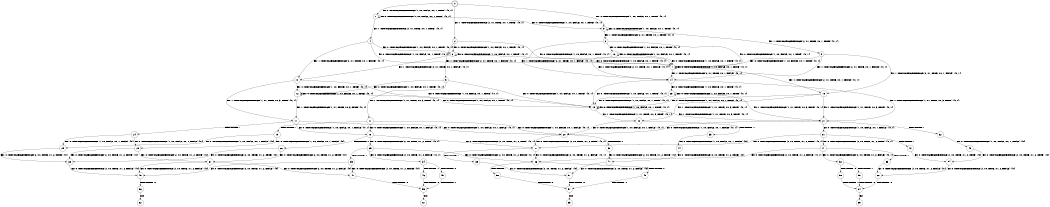 digraph BCG {
size = "7, 10.5";
center = TRUE;
node [shape = circle];
0 [peripheries = 2];
0 -> 1 [label = "EX !0 !ATOMIC_EXCH_BRANCH (1, +0, FALSE, +0, 1, TRUE) !{0, 1}"];
0 -> 2 [label = "EX !1 !ATOMIC_EXCH_BRANCH (2, +1, TRUE, +0, 1, TRUE) !{0, 1}"];
0 -> 3 [label = "EX !0 !ATOMIC_EXCH_BRANCH (1, +0, FALSE, +0, 1, TRUE) !{0, 1}"];
1 -> 1 [label = "EX !0 !ATOMIC_EXCH_BRANCH (1, +0, FALSE, +0, 1, TRUE) !{0, 1}"];
1 -> 4 [label = "EX !1 !ATOMIC_EXCH_BRANCH (2, +1, TRUE, +0, 1, TRUE) !{0, 1}"];
1 -> 3 [label = "EX !0 !ATOMIC_EXCH_BRANCH (1, +0, FALSE, +0, 1, TRUE) !{0, 1}"];
2 -> 5 [label = "EX !1 !ATOMIC_EXCH_BRANCH (2, +1, TRUE, +0, 1, FALSE) !{0, 1}"];
2 -> 6 [label = "EX !0 !ATOMIC_EXCH_BRANCH (1, +0, FALSE, +0, 1, TRUE) !{0, 1}"];
2 -> 7 [label = "EX !0 !ATOMIC_EXCH_BRANCH (1, +0, FALSE, +0, 1, TRUE) !{0, 1}"];
3 -> 8 [label = "EX !1 !ATOMIC_EXCH_BRANCH (2, +1, TRUE, +0, 1, TRUE) !{0, 1}"];
3 -> 3 [label = "EX !0 !ATOMIC_EXCH_BRANCH (1, +0, FALSE, +0, 1, TRUE) !{0, 1}"];
3 -> 9 [label = "EX !1 !ATOMIC_EXCH_BRANCH (2, +1, TRUE, +0, 1, TRUE) !{0, 1}"];
4 -> 6 [label = "EX !0 !ATOMIC_EXCH_BRANCH (1, +0, FALSE, +0, 1, TRUE) !{0, 1}"];
4 -> 10 [label = "EX !1 !ATOMIC_EXCH_BRANCH (2, +1, TRUE, +0, 1, FALSE) !{0, 1}"];
4 -> 7 [label = "EX !0 !ATOMIC_EXCH_BRANCH (1, +0, FALSE, +0, 1, TRUE) !{0, 1}"];
5 -> 11 [label = "EX !1 !ATOMIC_EXCH_BRANCH (1, +1, TRUE, +0, 3, TRUE) !{0, 1}"];
5 -> 12 [label = "EX !0 !ATOMIC_EXCH_BRANCH (1, +0, FALSE, +0, 1, TRUE) !{0, 1}"];
5 -> 13 [label = "EX !0 !ATOMIC_EXCH_BRANCH (1, +0, FALSE, +0, 1, TRUE) !{0, 1}"];
6 -> 6 [label = "EX !0 !ATOMIC_EXCH_BRANCH (1, +0, FALSE, +0, 1, TRUE) !{0, 1}"];
6 -> 10 [label = "EX !1 !ATOMIC_EXCH_BRANCH (2, +1, TRUE, +0, 1, FALSE) !{0, 1}"];
6 -> 7 [label = "EX !0 !ATOMIC_EXCH_BRANCH (1, +0, FALSE, +0, 1, TRUE) !{0, 1}"];
7 -> 14 [label = "EX !1 !ATOMIC_EXCH_BRANCH (2, +1, TRUE, +0, 1, FALSE) !{0, 1}"];
7 -> 7 [label = "EX !0 !ATOMIC_EXCH_BRANCH (1, +0, FALSE, +0, 1, TRUE) !{0, 1}"];
7 -> 15 [label = "EX !1 !ATOMIC_EXCH_BRANCH (2, +1, TRUE, +0, 1, FALSE) !{0, 1}"];
8 -> 16 [label = "EX !0 !ATOMIC_EXCH_BRANCH (1, +0, FALSE, +0, 1, TRUE) !{0, 1}"];
8 -> 14 [label = "EX !1 !ATOMIC_EXCH_BRANCH (2, +1, TRUE, +0, 1, FALSE) !{0, 1}"];
8 -> 7 [label = "EX !0 !ATOMIC_EXCH_BRANCH (1, +0, FALSE, +0, 1, TRUE) !{0, 1}"];
9 -> 14 [label = "EX !1 !ATOMIC_EXCH_BRANCH (2, +1, TRUE, +0, 1, FALSE) !{0, 1}"];
9 -> 7 [label = "EX !0 !ATOMIC_EXCH_BRANCH (1, +0, FALSE, +0, 1, TRUE) !{0, 1}"];
9 -> 15 [label = "EX !1 !ATOMIC_EXCH_BRANCH (2, +1, TRUE, +0, 1, FALSE) !{0, 1}"];
10 -> 12 [label = "EX !0 !ATOMIC_EXCH_BRANCH (1, +0, FALSE, +0, 1, TRUE) !{0, 1}"];
10 -> 17 [label = "EX !1 !ATOMIC_EXCH_BRANCH (1, +1, TRUE, +0, 3, TRUE) !{0, 1}"];
10 -> 13 [label = "EX !0 !ATOMIC_EXCH_BRANCH (1, +0, FALSE, +0, 1, TRUE) !{0, 1}"];
11 -> 18 [label = "EX !0 !ATOMIC_EXCH_BRANCH (1, +0, FALSE, +0, 1, FALSE) !{0, 1}"];
11 -> 19 [label = "TERMINATE !1"];
11 -> 20 [label = "EX !0 !ATOMIC_EXCH_BRANCH (1, +0, FALSE, +0, 1, FALSE) !{0, 1}"];
12 -> 12 [label = "EX !0 !ATOMIC_EXCH_BRANCH (1, +0, FALSE, +0, 1, TRUE) !{0, 1}"];
12 -> 17 [label = "EX !1 !ATOMIC_EXCH_BRANCH (1, +1, TRUE, +0, 3, TRUE) !{0, 1}"];
12 -> 13 [label = "EX !0 !ATOMIC_EXCH_BRANCH (1, +0, FALSE, +0, 1, TRUE) !{0, 1}"];
13 -> 21 [label = "EX !1 !ATOMIC_EXCH_BRANCH (1, +1, TRUE, +0, 3, TRUE) !{0, 1}"];
13 -> 13 [label = "EX !0 !ATOMIC_EXCH_BRANCH (1, +0, FALSE, +0, 1, TRUE) !{0, 1}"];
13 -> 22 [label = "EX !1 !ATOMIC_EXCH_BRANCH (1, +1, TRUE, +0, 3, TRUE) !{0, 1}"];
14 -> 23 [label = "EX !0 !ATOMIC_EXCH_BRANCH (1, +0, FALSE, +0, 1, TRUE) !{0, 1}"];
14 -> 21 [label = "EX !1 !ATOMIC_EXCH_BRANCH (1, +1, TRUE, +0, 3, TRUE) !{0, 1}"];
14 -> 13 [label = "EX !0 !ATOMIC_EXCH_BRANCH (1, +0, FALSE, +0, 1, TRUE) !{0, 1}"];
15 -> 21 [label = "EX !1 !ATOMIC_EXCH_BRANCH (1, +1, TRUE, +0, 3, TRUE) !{0, 1}"];
15 -> 13 [label = "EX !0 !ATOMIC_EXCH_BRANCH (1, +0, FALSE, +0, 1, TRUE) !{0, 1}"];
15 -> 22 [label = "EX !1 !ATOMIC_EXCH_BRANCH (1, +1, TRUE, +0, 3, TRUE) !{0, 1}"];
16 -> 16 [label = "EX !0 !ATOMIC_EXCH_BRANCH (1, +0, FALSE, +0, 1, TRUE) !{0, 1}"];
16 -> 14 [label = "EX !1 !ATOMIC_EXCH_BRANCH (2, +1, TRUE, +0, 1, FALSE) !{0, 1}"];
16 -> 7 [label = "EX !0 !ATOMIC_EXCH_BRANCH (1, +0, FALSE, +0, 1, TRUE) !{0, 1}"];
17 -> 18 [label = "EX !0 !ATOMIC_EXCH_BRANCH (1, +0, FALSE, +0, 1, FALSE) !{0, 1}"];
17 -> 24 [label = "TERMINATE !1"];
17 -> 20 [label = "EX !0 !ATOMIC_EXCH_BRANCH (1, +0, FALSE, +0, 1, FALSE) !{0, 1}"];
18 -> 25 [label = "EX !0 !ATOMIC_EXCH_BRANCH (2, +0, TRUE, +1, 2, TRUE) !{0, 1}"];
18 -> 26 [label = "TERMINATE !1"];
18 -> 27 [label = "EX !0 !ATOMIC_EXCH_BRANCH (2, +0, TRUE, +1, 2, TRUE) !{0, 1}"];
19 -> 28 [label = "EX !0 !ATOMIC_EXCH_BRANCH (1, +0, FALSE, +0, 1, FALSE) !{0}"];
19 -> 29 [label = "EX !0 !ATOMIC_EXCH_BRANCH (1, +0, FALSE, +0, 1, FALSE) !{0}"];
20 -> 27 [label = "EX !0 !ATOMIC_EXCH_BRANCH (2, +0, TRUE, +1, 2, TRUE) !{0, 1}"];
20 -> 30 [label = "TERMINATE !1"];
21 -> 31 [label = "EX !0 !ATOMIC_EXCH_BRANCH (1, +0, FALSE, +0, 1, FALSE) !{0, 1}"];
21 -> 32 [label = "TERMINATE !1"];
21 -> 20 [label = "EX !0 !ATOMIC_EXCH_BRANCH (1, +0, FALSE, +0, 1, FALSE) !{0, 1}"];
22 -> 20 [label = "EX !0 !ATOMIC_EXCH_BRANCH (1, +0, FALSE, +0, 1, FALSE) !{0, 1}"];
22 -> 33 [label = "TERMINATE !1"];
23 -> 23 [label = "EX !0 !ATOMIC_EXCH_BRANCH (1, +0, FALSE, +0, 1, TRUE) !{0, 1}"];
23 -> 21 [label = "EX !1 !ATOMIC_EXCH_BRANCH (1, +1, TRUE, +0, 3, TRUE) !{0, 1}"];
23 -> 13 [label = "EX !0 !ATOMIC_EXCH_BRANCH (1, +0, FALSE, +0, 1, TRUE) !{0, 1}"];
24 -> 28 [label = "EX !0 !ATOMIC_EXCH_BRANCH (1, +0, FALSE, +0, 1, FALSE) !{0}"];
24 -> 29 [label = "EX !0 !ATOMIC_EXCH_BRANCH (1, +0, FALSE, +0, 1, FALSE) !{0}"];
25 -> 34 [label = "EX !0 !ATOMIC_EXCH_BRANCH (2, +0, TRUE, +1, 2, FALSE) !{0, 1}"];
25 -> 35 [label = "TERMINATE !1"];
25 -> 36 [label = "EX !0 !ATOMIC_EXCH_BRANCH (2, +0, TRUE, +1, 2, FALSE) !{0, 1}"];
26 -> 37 [label = "EX !0 !ATOMIC_EXCH_BRANCH (2, +0, TRUE, +1, 2, TRUE) !{0}"];
26 -> 38 [label = "EX !0 !ATOMIC_EXCH_BRANCH (2, +0, TRUE, +1, 2, TRUE) !{0}"];
27 -> 36 [label = "EX !0 !ATOMIC_EXCH_BRANCH (2, +0, TRUE, +1, 2, FALSE) !{0, 1}"];
27 -> 39 [label = "TERMINATE !1"];
28 -> 37 [label = "EX !0 !ATOMIC_EXCH_BRANCH (2, +0, TRUE, +1, 2, TRUE) !{0}"];
28 -> 38 [label = "EX !0 !ATOMIC_EXCH_BRANCH (2, +0, TRUE, +1, 2, TRUE) !{0}"];
29 -> 38 [label = "EX !0 !ATOMIC_EXCH_BRANCH (2, +0, TRUE, +1, 2, TRUE) !{0}"];
30 -> 40 [label = "EX !0 !ATOMIC_EXCH_BRANCH (2, +0, TRUE, +1, 2, TRUE) !{0}"];
31 -> 41 [label = "EX !0 !ATOMIC_EXCH_BRANCH (2, +0, TRUE, +1, 2, TRUE) !{0, 1}"];
31 -> 42 [label = "TERMINATE !1"];
31 -> 27 [label = "EX !0 !ATOMIC_EXCH_BRANCH (2, +0, TRUE, +1, 2, TRUE) !{0, 1}"];
32 -> 43 [label = "EX !0 !ATOMIC_EXCH_BRANCH (1, +0, FALSE, +0, 1, FALSE) !{0}"];
33 -> 44 [label = "EX !0 !ATOMIC_EXCH_BRANCH (1, +0, FALSE, +0, 1, FALSE) !{0}"];
34 -> 45 [label = "TERMINATE !0"];
34 -> 46 [label = "TERMINATE !1"];
35 -> 47 [label = "EX !0 !ATOMIC_EXCH_BRANCH (2, +0, TRUE, +1, 2, FALSE) !{0}"];
35 -> 48 [label = "EX !0 !ATOMIC_EXCH_BRANCH (2, +0, TRUE, +1, 2, FALSE) !{0}"];
36 -> 49 [label = "TERMINATE !0"];
36 -> 50 [label = "TERMINATE !1"];
37 -> 47 [label = "EX !0 !ATOMIC_EXCH_BRANCH (2, +0, TRUE, +1, 2, FALSE) !{0}"];
37 -> 48 [label = "EX !0 !ATOMIC_EXCH_BRANCH (2, +0, TRUE, +1, 2, FALSE) !{0}"];
38 -> 48 [label = "EX !0 !ATOMIC_EXCH_BRANCH (2, +0, TRUE, +1, 2, FALSE) !{0}"];
39 -> 51 [label = "EX !0 !ATOMIC_EXCH_BRANCH (2, +0, TRUE, +1, 2, FALSE) !{0}"];
40 -> 51 [label = "EX !0 !ATOMIC_EXCH_BRANCH (2, +0, TRUE, +1, 2, FALSE) !{0}"];
41 -> 52 [label = "EX !0 !ATOMIC_EXCH_BRANCH (2, +0, TRUE, +1, 2, FALSE) !{0, 1}"];
41 -> 53 [label = "TERMINATE !1"];
41 -> 36 [label = "EX !0 !ATOMIC_EXCH_BRANCH (2, +0, TRUE, +1, 2, FALSE) !{0, 1}"];
42 -> 54 [label = "EX !0 !ATOMIC_EXCH_BRANCH (2, +0, TRUE, +1, 2, TRUE) !{0}"];
43 -> 54 [label = "EX !0 !ATOMIC_EXCH_BRANCH (2, +0, TRUE, +1, 2, TRUE) !{0}"];
44 -> 40 [label = "EX !0 !ATOMIC_EXCH_BRANCH (2, +0, TRUE, +1, 2, TRUE) !{0}"];
45 -> 55 [label = "TERMINATE !1"];
46 -> 55 [label = "TERMINATE !0"];
47 -> 55 [label = "TERMINATE !0"];
48 -> 56 [label = "TERMINATE !0"];
49 -> 57 [label = "TERMINATE !1"];
50 -> 57 [label = "TERMINATE !0"];
51 -> 57 [label = "TERMINATE !0"];
52 -> 58 [label = "TERMINATE !0"];
52 -> 59 [label = "TERMINATE !1"];
53 -> 60 [label = "EX !0 !ATOMIC_EXCH_BRANCH (2, +0, TRUE, +1, 2, FALSE) !{0}"];
54 -> 60 [label = "EX !0 !ATOMIC_EXCH_BRANCH (2, +0, TRUE, +1, 2, FALSE) !{0}"];
55 -> 61 [label = "exit"];
56 -> 62 [label = "exit"];
57 -> 63 [label = "exit"];
58 -> 64 [label = "TERMINATE !1"];
59 -> 64 [label = "TERMINATE !0"];
60 -> 64 [label = "TERMINATE !0"];
64 -> 65 [label = "exit"];
}
